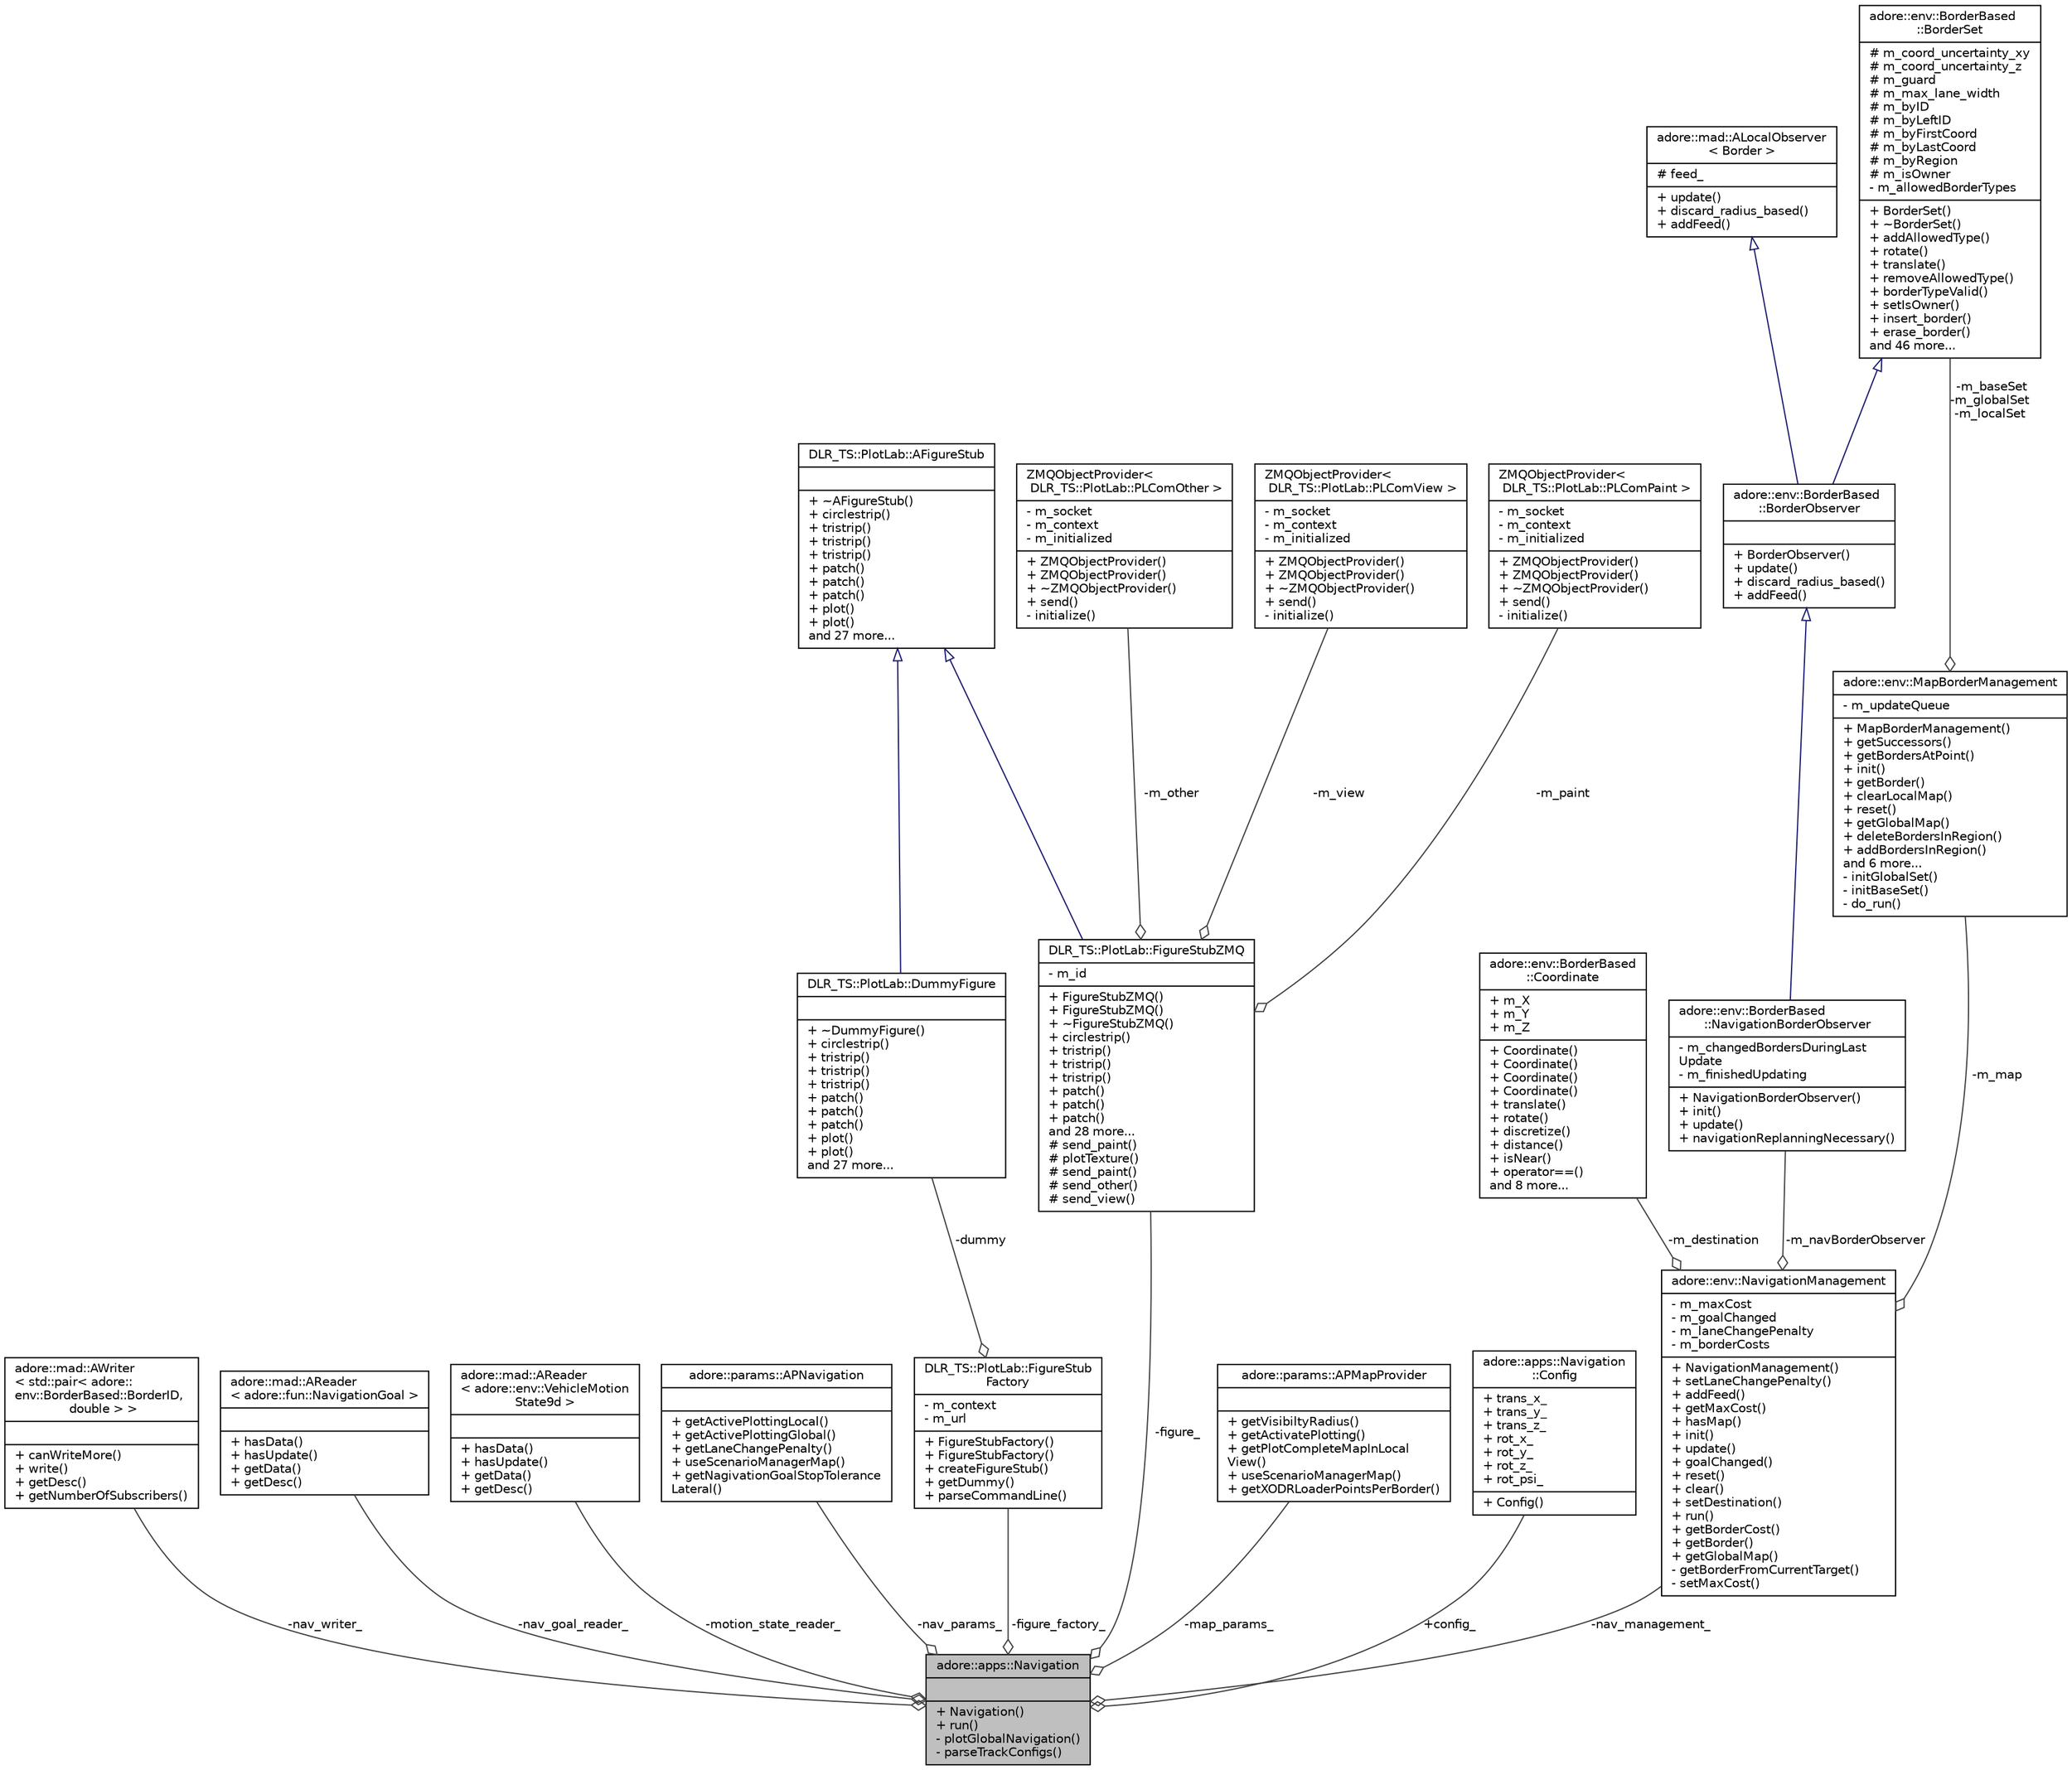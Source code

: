 digraph "adore::apps::Navigation"
{
 // LATEX_PDF_SIZE
  edge [fontname="Helvetica",fontsize="10",labelfontname="Helvetica",labelfontsize="10"];
  node [fontname="Helvetica",fontsize="10",shape=record];
  Node1 [label="{adore::apps::Navigation\n||+ Navigation()\l+ run()\l- plotGlobalNavigation()\l- parseTrackConfigs()\l}",height=0.2,width=0.4,color="black", fillcolor="grey75", style="filled", fontcolor="black",tooltip=" "];
  Node2 -> Node1 [color="grey25",fontsize="10",style="solid",label=" -nav_writer_" ,arrowhead="odiamond",fontname="Helvetica"];
  Node2 [label="{adore::mad::AWriter\l\< std::pair\< adore::\lenv::BorderBased::BorderID,\l double \> \>\n||+ canWriteMore()\l+ write()\l+ getDesc()\l+ getNumberOfSubscribers()\l}",height=0.2,width=0.4,color="black", fillcolor="white", style="filled",URL="$classadore_1_1mad_1_1AWriter.html",tooltip=" "];
  Node3 -> Node1 [color="grey25",fontsize="10",style="solid",label=" -nav_goal_reader_" ,arrowhead="odiamond",fontname="Helvetica"];
  Node3 [label="{adore::mad::AReader\l\< adore::fun::NavigationGoal \>\n||+ hasData()\l+ hasUpdate()\l+ getData()\l+ getDesc()\l}",height=0.2,width=0.4,color="black", fillcolor="white", style="filled",URL="$classadore_1_1mad_1_1AReader.html",tooltip=" "];
  Node4 -> Node1 [color="grey25",fontsize="10",style="solid",label=" -motion_state_reader_" ,arrowhead="odiamond",fontname="Helvetica"];
  Node4 [label="{adore::mad::AReader\l\< adore::env::VehicleMotion\lState9d \>\n||+ hasData()\l+ hasUpdate()\l+ getData()\l+ getDesc()\l}",height=0.2,width=0.4,color="black", fillcolor="white", style="filled",URL="$classadore_1_1mad_1_1AReader.html",tooltip=" "];
  Node5 -> Node1 [color="grey25",fontsize="10",style="solid",label=" -nav_params_" ,arrowhead="odiamond",fontname="Helvetica"];
  Node5 [label="{adore::params::APNavigation\n||+ getActivePlottingLocal()\l+ getActivePlottingGlobal()\l+ getLaneChangePenalty()\l+ useScenarioManagerMap()\l+ getNagivationGoalStopTolerance\lLateral()\l}",height=0.2,width=0.4,color="black", fillcolor="white", style="filled",URL="$classadore_1_1params_1_1APNavigation.html",tooltip="abstract class containing parameters which configure navigation behaviour"];
  Node6 -> Node1 [color="grey25",fontsize="10",style="solid",label=" -figure_" ,arrowhead="odiamond",fontname="Helvetica"];
  Node6 [label="{DLR_TS::PlotLab::FigureStubZMQ\n|- m_id\l|+ FigureStubZMQ()\l+ FigureStubZMQ()\l+ ~FigureStubZMQ()\l+ circlestrip()\l+ tristrip()\l+ tristrip()\l+ tristrip()\l+ patch()\l+ patch()\l+ patch()\land 28 more...\l# send_paint()\l# plotTexture()\l# send_paint()\l# send_other()\l# send_view()\l}",height=0.2,width=0.4,color="black", fillcolor="white", style="filled",URL="$classDLR__TS_1_1PlotLab_1_1FigureStubZMQ.html",tooltip=" "];
  Node7 -> Node6 [dir="back",color="midnightblue",fontsize="10",style="solid",arrowtail="onormal",fontname="Helvetica"];
  Node7 [label="{DLR_TS::PlotLab::AFigureStub\n||+ ~AFigureStub()\l+ circlestrip()\l+ tristrip()\l+ tristrip()\l+ tristrip()\l+ patch()\l+ patch()\l+ patch()\l+ plot()\l+ plot()\land 27 more...\l}",height=0.2,width=0.4,color="black", fillcolor="white", style="filled",URL="$classDLR__TS_1_1PlotLab_1_1AFigureStub.html",tooltip=" "];
  Node8 -> Node6 [color="grey25",fontsize="10",style="solid",label=" -m_other" ,arrowhead="odiamond",fontname="Helvetica"];
  Node8 [label="{ZMQObjectProvider\<\l DLR_TS::PlotLab::PLComOther \>\n|- m_socket\l- m_context\l- m_initialized\l|+ ZMQObjectProvider()\l+ ZMQObjectProvider()\l+ ~ZMQObjectProvider()\l+ send()\l- initialize()\l}",height=0.2,width=0.4,color="black", fillcolor="white", style="filled",URL="$classZMQObjectProvider.html",tooltip=" "];
  Node9 -> Node6 [color="grey25",fontsize="10",style="solid",label=" -m_view" ,arrowhead="odiamond",fontname="Helvetica"];
  Node9 [label="{ZMQObjectProvider\<\l DLR_TS::PlotLab::PLComView \>\n|- m_socket\l- m_context\l- m_initialized\l|+ ZMQObjectProvider()\l+ ZMQObjectProvider()\l+ ~ZMQObjectProvider()\l+ send()\l- initialize()\l}",height=0.2,width=0.4,color="black", fillcolor="white", style="filled",URL="$classZMQObjectProvider.html",tooltip=" "];
  Node10 -> Node6 [color="grey25",fontsize="10",style="solid",label=" -m_paint" ,arrowhead="odiamond",fontname="Helvetica"];
  Node10 [label="{ZMQObjectProvider\<\l DLR_TS::PlotLab::PLComPaint \>\n|- m_socket\l- m_context\l- m_initialized\l|+ ZMQObjectProvider()\l+ ZMQObjectProvider()\l+ ~ZMQObjectProvider()\l+ send()\l- initialize()\l}",height=0.2,width=0.4,color="black", fillcolor="white", style="filled",URL="$classZMQObjectProvider.html",tooltip=" "];
  Node11 -> Node1 [color="grey25",fontsize="10",style="solid",label=" -figure_factory_" ,arrowhead="odiamond",fontname="Helvetica"];
  Node11 [label="{DLR_TS::PlotLab::FigureStub\lFactory\n|- m_context\l- m_url\l|+ FigureStubFactory()\l+ FigureStubFactory()\l+ createFigureStub()\l+ getDummy()\l+ parseCommandLine()\l}",height=0.2,width=0.4,color="black", fillcolor="white", style="filled",URL="$classDLR__TS_1_1PlotLab_1_1FigureStubFactory.html",tooltip=" "];
  Node12 -> Node11 [color="grey25",fontsize="10",style="solid",label=" -dummy" ,arrowhead="odiamond",fontname="Helvetica"];
  Node12 [label="{DLR_TS::PlotLab::DummyFigure\n||+ ~DummyFigure()\l+ circlestrip()\l+ tristrip()\l+ tristrip()\l+ tristrip()\l+ patch()\l+ patch()\l+ patch()\l+ plot()\l+ plot()\land 27 more...\l}",height=0.2,width=0.4,color="black", fillcolor="white", style="filled",URL="$classDLR__TS_1_1PlotLab_1_1DummyFigure.html",tooltip=" "];
  Node7 -> Node12 [dir="back",color="midnightblue",fontsize="10",style="solid",arrowtail="onormal",fontname="Helvetica"];
  Node13 -> Node1 [color="grey25",fontsize="10",style="solid",label=" -map_params_" ,arrowhead="odiamond",fontname="Helvetica"];
  Node13 [label="{adore::params::APMapProvider\n||+ getVisibiltyRadius()\l+ getActivatePlotting()\l+ getPlotCompleteMapInLocal\lView()\l+ useScenarioManagerMap()\l+ getXODRLoaderPointsPerBorder()\l}",height=0.2,width=0.4,color="black", fillcolor="white", style="filled",URL="$classadore_1_1params_1_1APMapProvider.html",tooltip="abstract class containing parameters to configure aspects of the map provider"];
  Node14 -> Node1 [color="grey25",fontsize="10",style="solid",label=" +config_" ,arrowhead="odiamond",fontname="Helvetica"];
  Node14 [label="{adore::apps::Navigation\l::Config\n|+ trans_x_\l+ trans_y_\l+ trans_z_\l+ rot_x_\l+ rot_y_\l+ rot_z_\l+ rot_psi_\l|+ Config()\l}",height=0.2,width=0.4,color="black", fillcolor="white", style="filled",URL="$structadore_1_1apps_1_1Navigation_1_1Config.html",tooltip=" "];
  Node15 -> Node1 [color="grey25",fontsize="10",style="solid",label=" -nav_management_" ,arrowhead="odiamond",fontname="Helvetica"];
  Node15 [label="{adore::env::NavigationManagement\n|- m_maxCost\l- m_goalChanged\l- m_laneChangePenalty\l- m_borderCosts\l|+ NavigationManagement()\l+ setLaneChangePenalty()\l+ addFeed()\l+ getMaxCost()\l+ hasMap()\l+ init()\l+ update()\l+ goalChanged()\l+ reset()\l+ clear()\l+ setDestination()\l+ run()\l+ getBorderCost()\l+ getBorder()\l+ getGlobalMap()\l- getBorderFromCurrentTarget()\l- setMaxCost()\l}",height=0.2,width=0.4,color="black", fillcolor="white", style="filled",URL="$classadore_1_1env_1_1NavigationManagement.html",tooltip=" "];
  Node16 -> Node15 [color="grey25",fontsize="10",style="solid",label=" -m_destination" ,arrowhead="odiamond",fontname="Helvetica"];
  Node16 [label="{adore::env::BorderBased\l::Coordinate\n|+ m_X\l+ m_Y\l+ m_Z\l|+ Coordinate()\l+ Coordinate()\l+ Coordinate()\l+ Coordinate()\l+ translate()\l+ rotate()\l+ discretize()\l+ distance()\l+ isNear()\l+ operator==()\land 8 more...\l}",height=0.2,width=0.4,color="black", fillcolor="white", style="filled",URL="$structadore_1_1env_1_1BorderBased_1_1Coordinate.html",tooltip="This struct represents 3-dimensional coordines."];
  Node17 -> Node15 [color="grey25",fontsize="10",style="solid",label=" -m_navBorderObserver" ,arrowhead="odiamond",fontname="Helvetica"];
  Node17 [label="{adore::env::BorderBased\l::NavigationBorderObserver\n|- m_changedBordersDuringLast\lUpdate\l- m_finishedUpdating\l|+ NavigationBorderObserver()\l+ init()\l+ update()\l+ navigationReplanningNecessary()\l}",height=0.2,width=0.4,color="black", fillcolor="white", style="filled",URL="$classadore_1_1env_1_1BorderBased_1_1NavigationBorderObserver.html",tooltip=" "];
  Node18 -> Node17 [dir="back",color="midnightblue",fontsize="10",style="solid",arrowtail="onormal",fontname="Helvetica"];
  Node18 [label="{adore::env::BorderBased\l::BorderObserver\n||+ BorderObserver()\l+ update()\l+ discard_radius_based()\l+ addFeed()\l}",height=0.2,width=0.4,color="black", fillcolor="white", style="filled",URL="$classadore_1_1env_1_1BorderBased_1_1BorderObserver.html",tooltip=" "];
  Node19 -> Node18 [dir="back",color="midnightblue",fontsize="10",style="solid",arrowtail="onormal",fontname="Helvetica"];
  Node19 [label="{adore::mad::ALocalObserver\l\< Border \>\n|# feed_\l|+ update()\l+ discard_radius_based()\l+ addFeed()\l}",height=0.2,width=0.4,color="black", fillcolor="white", style="filled",URL="$classadore_1_1mad_1_1ALocalObserver.html",tooltip=" "];
  Node20 -> Node18 [dir="back",color="midnightblue",fontsize="10",style="solid",arrowtail="onormal",fontname="Helvetica"];
  Node20 [label="{adore::env::BorderBased\l::BorderSet\n|# m_coord_uncertainty_xy\l# m_coord_uncertainty_z\l# m_guard\l# m_max_lane_width\l# m_byID\l# m_byLeftID\l# m_byFirstCoord\l# m_byLastCoord\l# m_byRegion\l# m_isOwner\l- m_allowedBorderTypes\l|+ BorderSet()\l+ ~BorderSet()\l+ addAllowedType()\l+ rotate()\l+ translate()\l+ removeAllowedType()\l+ borderTypeValid()\l+ setIsOwner()\l+ insert_border()\l+ erase_border()\land 46 more...\l}",height=0.2,width=0.4,color="black", fillcolor="white", style="filled",URL="$classadore_1_1env_1_1BorderBased_1_1BorderSet.html",tooltip="efficiently store borders in boost R-tree"];
  Node21 -> Node15 [color="grey25",fontsize="10",style="solid",label=" -m_map" ,arrowhead="odiamond",fontname="Helvetica"];
  Node21 [label="{adore::env::MapBorderManagement\n|- m_updateQueue\l|+ MapBorderManagement()\l+ getSuccessors()\l+ getBordersAtPoint()\l+ init()\l+ getBorder()\l+ clearLocalMap()\l+ reset()\l+ getGlobalMap()\l+ deleteBordersInRegion()\l+ addBordersInRegion()\land 6 more...\l- initGlobalSet()\l- initBaseSet()\l- do_run()\l}",height=0.2,width=0.4,color="black", fillcolor="white", style="filled",URL="$classadore_1_1env_1_1MapBorderManagement.html",tooltip="Automatically manage local map and necessary updates based on vehicle position and last state of obje..."];
  Node20 -> Node21 [color="grey25",fontsize="10",style="solid",label=" -m_baseSet\n-m_globalSet\n-m_localSet" ,arrowhead="odiamond",fontname="Helvetica"];
}
